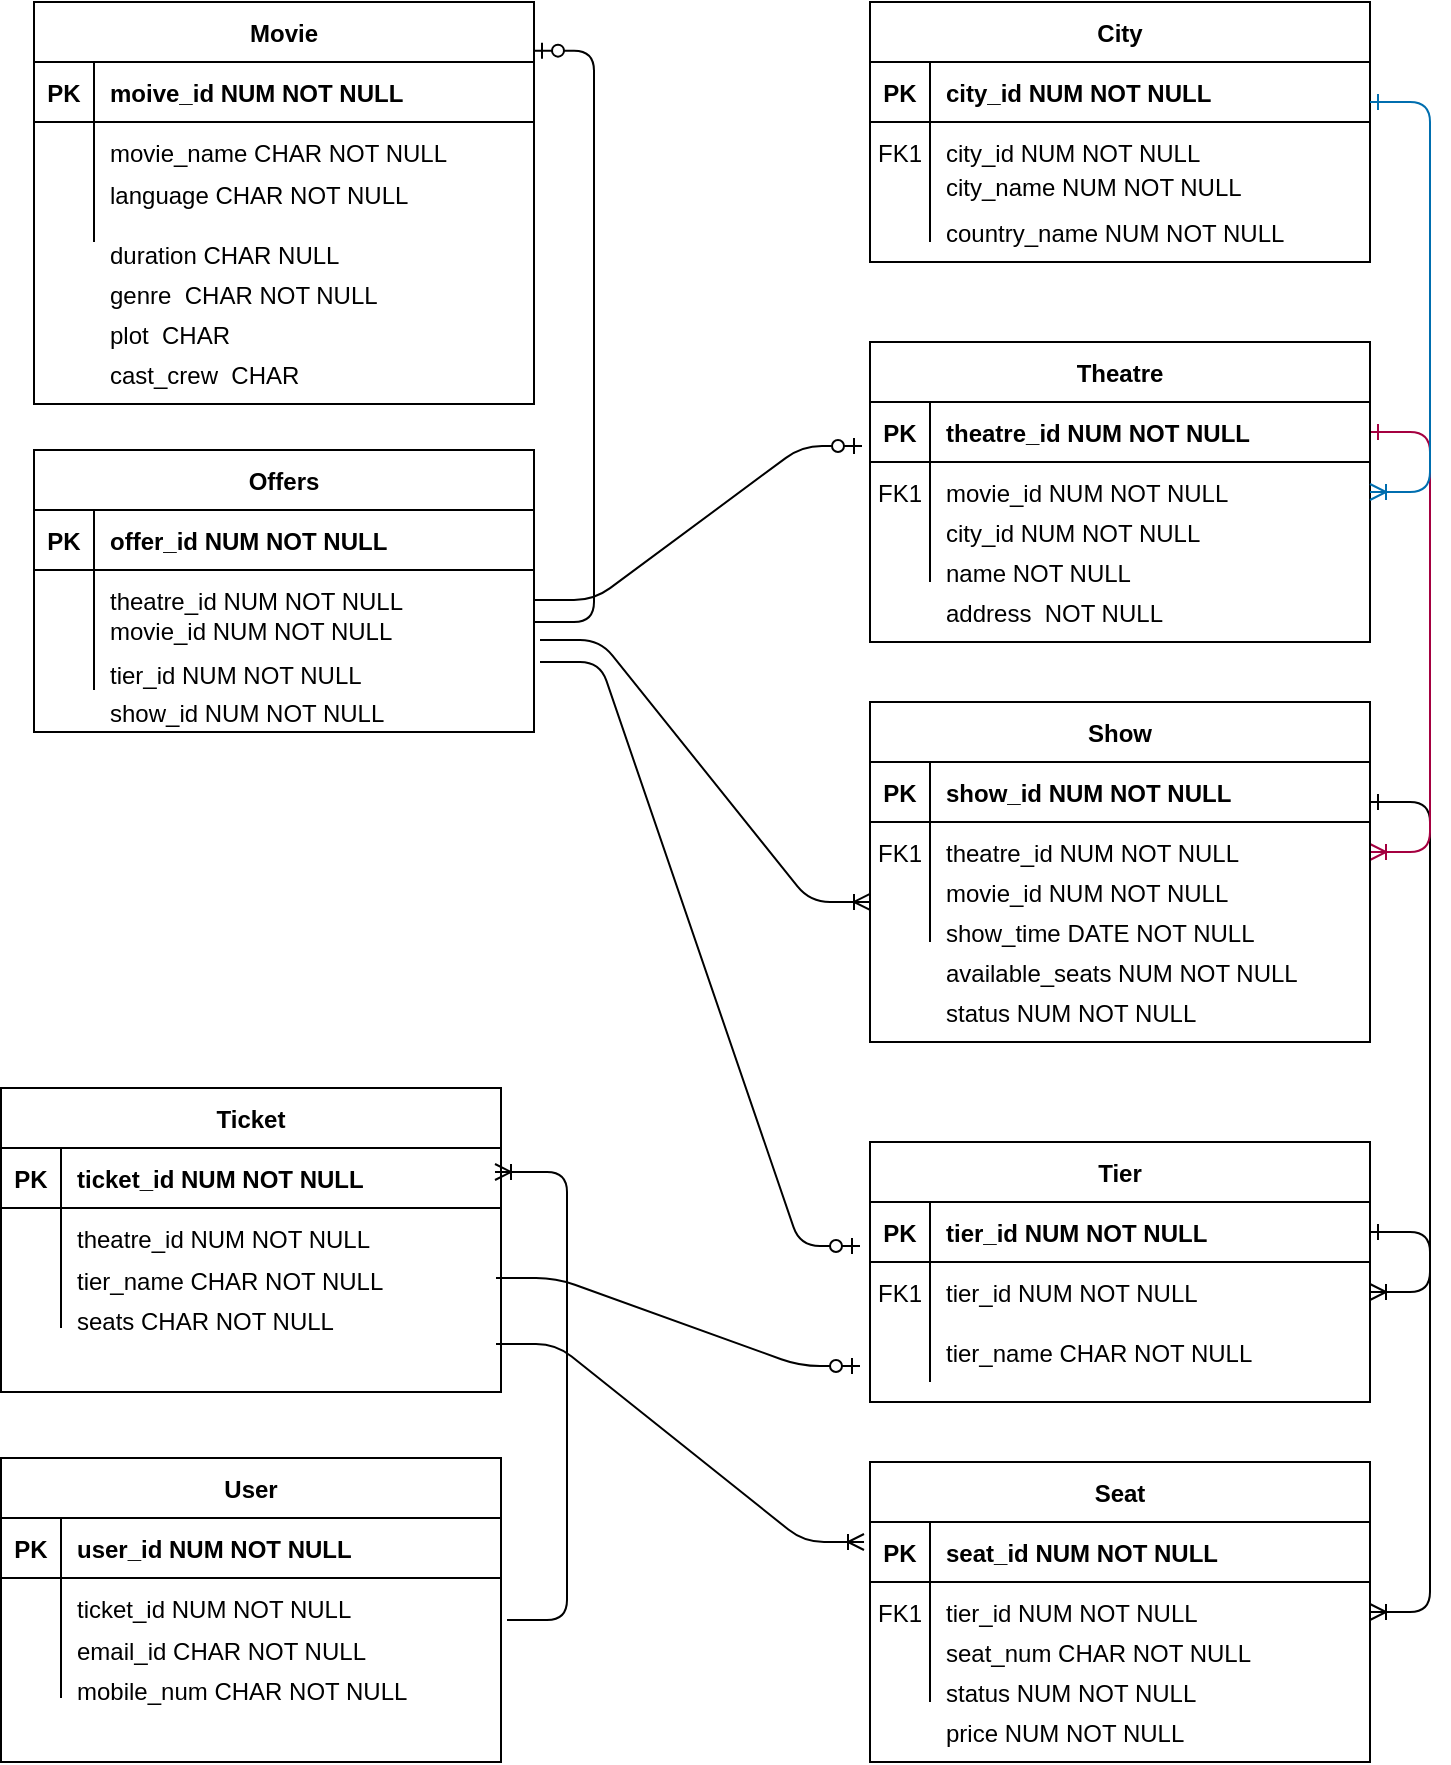 <mxfile version="13.9.9" type="device"><diagram id="R2lEEEUBdFMjLlhIrx00" name="Page-1"><mxGraphModel dx="1217" dy="763" grid="1" gridSize="11" guides="1" tooltips="1" connect="1" arrows="1" fold="1" page="1" pageScale="1" pageWidth="850" pageHeight="1100" math="0" shadow="0" extFonts="Permanent Marker^https://fonts.googleapis.com/css?family=Permanent+Marker"><root><mxCell id="0"/><mxCell id="1" parent="0"/><mxCell id="TGPzyLLRlVWedNseFXV8-36" value="" style="edgeStyle=entityRelationEdgeStyle;fontSize=12;html=1;endArrow=ERoneToMany;startArrow=ERone;entryX=1;entryY=0.5;entryDx=0;entryDy=0;endFill=0;startFill=0;" parent="1" target="TGPzyLLRlVWedNseFXV8-24" edge="1"><mxGeometry width="100" height="100" relative="1" as="geometry"><mxPoint x="701" y="466" as="sourcePoint"/><mxPoint x="451" y="636" as="targetPoint"/></mxGeometry></mxCell><mxCell id="C-vyLk0tnHw3VtMMgP7b-12" value="" style="edgeStyle=entityRelationEdgeStyle;endArrow=ERoneToMany;startArrow=ERone;endFill=0;startFill=0;fillColor=#d80073;strokeColor=#A50040;" parent="1" source="C-vyLk0tnHw3VtMMgP7b-3" target="C-vyLk0tnHw3VtMMgP7b-17" edge="1"><mxGeometry width="100" height="100" relative="1" as="geometry"><mxPoint x="401" y="316" as="sourcePoint"/><mxPoint x="461" y="341" as="targetPoint"/></mxGeometry></mxCell><mxCell id="C-vyLk0tnHw3VtMMgP7b-2" value="Theatre" style="shape=table;startSize=30;container=1;collapsible=1;childLayout=tableLayout;fixedRows=1;rowLines=0;fontStyle=1;align=center;resizeLast=1;" parent="1" vertex="1"><mxGeometry x="451" y="236" width="250" height="150" as="geometry"/></mxCell><mxCell id="C-vyLk0tnHw3VtMMgP7b-3" value="" style="shape=partialRectangle;collapsible=0;dropTarget=0;pointerEvents=0;fillColor=none;points=[[0,0.5],[1,0.5]];portConstraint=eastwest;top=0;left=0;right=0;bottom=1;" parent="C-vyLk0tnHw3VtMMgP7b-2" vertex="1"><mxGeometry y="30" width="250" height="30" as="geometry"/></mxCell><mxCell id="C-vyLk0tnHw3VtMMgP7b-4" value="PK" style="shape=partialRectangle;overflow=hidden;connectable=0;fillColor=none;top=0;left=0;bottom=0;right=0;fontStyle=1;" parent="C-vyLk0tnHw3VtMMgP7b-3" vertex="1"><mxGeometry width="30" height="30" as="geometry"/></mxCell><mxCell id="C-vyLk0tnHw3VtMMgP7b-5" value="theatre_id NUM NOT NULL " style="shape=partialRectangle;overflow=hidden;connectable=0;fillColor=none;top=0;left=0;bottom=0;right=0;align=left;spacingLeft=6;fontStyle=1;" parent="C-vyLk0tnHw3VtMMgP7b-3" vertex="1"><mxGeometry x="30" width="220" height="30" as="geometry"/></mxCell><mxCell id="C-vyLk0tnHw3VtMMgP7b-6" value="" style="shape=partialRectangle;collapsible=0;dropTarget=0;pointerEvents=0;fillColor=none;points=[[0,0.5],[1,0.5]];portConstraint=eastwest;top=0;left=0;right=0;bottom=0;" parent="C-vyLk0tnHw3VtMMgP7b-2" vertex="1"><mxGeometry y="60" width="250" height="30" as="geometry"/></mxCell><mxCell id="C-vyLk0tnHw3VtMMgP7b-7" value="FK1" style="shape=partialRectangle;overflow=hidden;connectable=0;fillColor=none;top=0;left=0;bottom=0;right=0;" parent="C-vyLk0tnHw3VtMMgP7b-6" vertex="1"><mxGeometry width="30" height="30" as="geometry"/></mxCell><mxCell id="C-vyLk0tnHw3VtMMgP7b-8" value="movie_id NUM NOT NULL" style="shape=partialRectangle;overflow=hidden;connectable=0;fillColor=none;top=0;left=0;bottom=0;right=0;align=left;spacingLeft=6;" parent="C-vyLk0tnHw3VtMMgP7b-6" vertex="1"><mxGeometry x="30" width="220" height="30" as="geometry"/></mxCell><mxCell id="C-vyLk0tnHw3VtMMgP7b-9" value="" style="shape=partialRectangle;collapsible=0;dropTarget=0;pointerEvents=0;fillColor=none;points=[[0,0.5],[1,0.5]];portConstraint=eastwest;top=0;left=0;right=0;bottom=0;" parent="C-vyLk0tnHw3VtMMgP7b-2" vertex="1"><mxGeometry y="90" width="250" height="30" as="geometry"/></mxCell><mxCell id="C-vyLk0tnHw3VtMMgP7b-10" value="" style="shape=partialRectangle;overflow=hidden;connectable=0;fillColor=none;top=0;left=0;bottom=0;right=0;" parent="C-vyLk0tnHw3VtMMgP7b-9" vertex="1"><mxGeometry width="30" height="30" as="geometry"/></mxCell><mxCell id="C-vyLk0tnHw3VtMMgP7b-11" value="" style="shape=partialRectangle;overflow=hidden;connectable=0;fillColor=none;top=0;left=0;bottom=0;right=0;align=left;spacingLeft=6;" parent="C-vyLk0tnHw3VtMMgP7b-9" vertex="1"><mxGeometry x="30" width="220" height="30" as="geometry"/></mxCell><mxCell id="C-vyLk0tnHw3VtMMgP7b-13" value="Show" style="shape=table;startSize=30;container=1;collapsible=1;childLayout=tableLayout;fixedRows=1;rowLines=0;fontStyle=1;align=center;resizeLast=1;" parent="1" vertex="1"><mxGeometry x="451" y="416" width="250" height="170" as="geometry"/></mxCell><mxCell id="C-vyLk0tnHw3VtMMgP7b-14" value="" style="shape=partialRectangle;collapsible=0;dropTarget=0;pointerEvents=0;fillColor=none;points=[[0,0.5],[1,0.5]];portConstraint=eastwest;top=0;left=0;right=0;bottom=1;" parent="C-vyLk0tnHw3VtMMgP7b-13" vertex="1"><mxGeometry y="30" width="250" height="30" as="geometry"/></mxCell><mxCell id="C-vyLk0tnHw3VtMMgP7b-15" value="PK" style="shape=partialRectangle;overflow=hidden;connectable=0;fillColor=none;top=0;left=0;bottom=0;right=0;fontStyle=1;" parent="C-vyLk0tnHw3VtMMgP7b-14" vertex="1"><mxGeometry width="30" height="30" as="geometry"/></mxCell><mxCell id="C-vyLk0tnHw3VtMMgP7b-16" value="show_id NUM NOT NULL " style="shape=partialRectangle;overflow=hidden;connectable=0;fillColor=none;top=0;left=0;bottom=0;right=0;align=left;spacingLeft=6;fontStyle=1;" parent="C-vyLk0tnHw3VtMMgP7b-14" vertex="1"><mxGeometry x="30" width="220" height="30" as="geometry"/></mxCell><mxCell id="C-vyLk0tnHw3VtMMgP7b-17" value="" style="shape=partialRectangle;collapsible=0;dropTarget=0;pointerEvents=0;fillColor=none;points=[[0,0.5],[1,0.5]];portConstraint=eastwest;top=0;left=0;right=0;bottom=0;" parent="C-vyLk0tnHw3VtMMgP7b-13" vertex="1"><mxGeometry y="60" width="250" height="30" as="geometry"/></mxCell><mxCell id="C-vyLk0tnHw3VtMMgP7b-18" value="FK1" style="shape=partialRectangle;overflow=hidden;connectable=0;fillColor=none;top=0;left=0;bottom=0;right=0;" parent="C-vyLk0tnHw3VtMMgP7b-17" vertex="1"><mxGeometry width="30" height="30" as="geometry"/></mxCell><mxCell id="C-vyLk0tnHw3VtMMgP7b-19" value="theatre_id NUM NOT NULL" style="shape=partialRectangle;overflow=hidden;connectable=0;fillColor=none;top=0;left=0;bottom=0;right=0;align=left;spacingLeft=6;" parent="C-vyLk0tnHw3VtMMgP7b-17" vertex="1"><mxGeometry x="30" width="220" height="30" as="geometry"/></mxCell><mxCell id="C-vyLk0tnHw3VtMMgP7b-20" value="" style="shape=partialRectangle;collapsible=0;dropTarget=0;pointerEvents=0;fillColor=none;points=[[0,0.5],[1,0.5]];portConstraint=eastwest;top=0;left=0;right=0;bottom=0;" parent="C-vyLk0tnHw3VtMMgP7b-13" vertex="1"><mxGeometry y="90" width="250" height="30" as="geometry"/></mxCell><mxCell id="C-vyLk0tnHw3VtMMgP7b-21" value="" style="shape=partialRectangle;overflow=hidden;connectable=0;fillColor=none;top=0;left=0;bottom=0;right=0;" parent="C-vyLk0tnHw3VtMMgP7b-20" vertex="1"><mxGeometry width="30" height="30" as="geometry"/></mxCell><mxCell id="C-vyLk0tnHw3VtMMgP7b-22" value="" style="shape=partialRectangle;overflow=hidden;connectable=0;fillColor=none;top=0;left=0;bottom=0;right=0;align=left;spacingLeft=6;" parent="C-vyLk0tnHw3VtMMgP7b-20" vertex="1"><mxGeometry x="30" width="220" height="30" as="geometry"/></mxCell><mxCell id="TGPzyLLRlVWedNseFXV8-20" value="Tier" style="shape=table;startSize=30;container=1;collapsible=1;childLayout=tableLayout;fixedRows=1;rowLines=0;fontStyle=1;align=center;resizeLast=1;" parent="1" vertex="1"><mxGeometry x="451" y="636" width="250" height="130" as="geometry"/></mxCell><mxCell id="TGPzyLLRlVWedNseFXV8-21" value="" style="shape=partialRectangle;collapsible=0;dropTarget=0;pointerEvents=0;fillColor=none;points=[[0,0.5],[1,0.5]];portConstraint=eastwest;top=0;left=0;right=0;bottom=1;" parent="TGPzyLLRlVWedNseFXV8-20" vertex="1"><mxGeometry y="30" width="250" height="30" as="geometry"/></mxCell><mxCell id="TGPzyLLRlVWedNseFXV8-22" value="PK" style="shape=partialRectangle;overflow=hidden;connectable=0;fillColor=none;top=0;left=0;bottom=0;right=0;fontStyle=1;" parent="TGPzyLLRlVWedNseFXV8-21" vertex="1"><mxGeometry width="30" height="30" as="geometry"/></mxCell><mxCell id="TGPzyLLRlVWedNseFXV8-23" value="tier_id NUM NOT NULL " style="shape=partialRectangle;overflow=hidden;connectable=0;fillColor=none;top=0;left=0;bottom=0;right=0;align=left;spacingLeft=6;fontStyle=1;" parent="TGPzyLLRlVWedNseFXV8-21" vertex="1"><mxGeometry x="30" width="220" height="30" as="geometry"/></mxCell><mxCell id="TGPzyLLRlVWedNseFXV8-24" value="" style="shape=partialRectangle;collapsible=0;dropTarget=0;pointerEvents=0;fillColor=none;points=[[0,0.5],[1,0.5]];portConstraint=eastwest;top=0;left=0;right=0;bottom=0;" parent="TGPzyLLRlVWedNseFXV8-20" vertex="1"><mxGeometry y="60" width="250" height="30" as="geometry"/></mxCell><mxCell id="TGPzyLLRlVWedNseFXV8-25" value="FK1" style="shape=partialRectangle;overflow=hidden;connectable=0;fillColor=none;top=0;left=0;bottom=0;right=0;" parent="TGPzyLLRlVWedNseFXV8-24" vertex="1"><mxGeometry width="30" height="30" as="geometry"/></mxCell><mxCell id="TGPzyLLRlVWedNseFXV8-26" value="tier_id NUM NOT NULL" style="shape=partialRectangle;overflow=hidden;connectable=0;fillColor=none;top=0;left=0;bottom=0;right=0;align=left;spacingLeft=6;" parent="TGPzyLLRlVWedNseFXV8-24" vertex="1"><mxGeometry x="30" width="220" height="30" as="geometry"/></mxCell><mxCell id="TGPzyLLRlVWedNseFXV8-27" value="" style="shape=partialRectangle;collapsible=0;dropTarget=0;pointerEvents=0;fillColor=none;points=[[0,0.5],[1,0.5]];portConstraint=eastwest;top=0;left=0;right=0;bottom=0;" parent="TGPzyLLRlVWedNseFXV8-20" vertex="1"><mxGeometry y="90" width="250" height="30" as="geometry"/></mxCell><mxCell id="TGPzyLLRlVWedNseFXV8-28" value="" style="shape=partialRectangle;overflow=hidden;connectable=0;fillColor=none;top=0;left=0;bottom=0;right=0;" parent="TGPzyLLRlVWedNseFXV8-27" vertex="1"><mxGeometry width="30" height="30" as="geometry"/></mxCell><mxCell id="TGPzyLLRlVWedNseFXV8-29" value="tier_name CHAR NOT NULL" style="shape=partialRectangle;overflow=hidden;connectable=0;fillColor=none;top=0;left=0;bottom=0;right=0;align=left;spacingLeft=6;" parent="TGPzyLLRlVWedNseFXV8-27" vertex="1"><mxGeometry x="30" width="220" height="30" as="geometry"/></mxCell><mxCell id="TGPzyLLRlVWedNseFXV8-41" value="Seat" style="shape=table;startSize=30;container=1;collapsible=1;childLayout=tableLayout;fixedRows=1;rowLines=0;fontStyle=1;align=center;resizeLast=1;" parent="1" vertex="1"><mxGeometry x="451" y="796" width="250" height="150" as="geometry"/></mxCell><mxCell id="TGPzyLLRlVWedNseFXV8-42" value="" style="shape=partialRectangle;collapsible=0;dropTarget=0;pointerEvents=0;fillColor=none;points=[[0,0.5],[1,0.5]];portConstraint=eastwest;top=0;left=0;right=0;bottom=1;" parent="TGPzyLLRlVWedNseFXV8-41" vertex="1"><mxGeometry y="30" width="250" height="30" as="geometry"/></mxCell><mxCell id="TGPzyLLRlVWedNseFXV8-43" value="PK" style="shape=partialRectangle;overflow=hidden;connectable=0;fillColor=none;top=0;left=0;bottom=0;right=0;fontStyle=1;" parent="TGPzyLLRlVWedNseFXV8-42" vertex="1"><mxGeometry width="30" height="30" as="geometry"/></mxCell><mxCell id="TGPzyLLRlVWedNseFXV8-44" value="seat_id NUM NOT NULL " style="shape=partialRectangle;overflow=hidden;connectable=0;fillColor=none;top=0;left=0;bottom=0;right=0;align=left;spacingLeft=6;fontStyle=1;" parent="TGPzyLLRlVWedNseFXV8-42" vertex="1"><mxGeometry x="30" width="220" height="30" as="geometry"/></mxCell><mxCell id="TGPzyLLRlVWedNseFXV8-45" value="" style="shape=partialRectangle;collapsible=0;dropTarget=0;pointerEvents=0;fillColor=none;points=[[0,0.5],[1,0.5]];portConstraint=eastwest;top=0;left=0;right=0;bottom=0;" parent="TGPzyLLRlVWedNseFXV8-41" vertex="1"><mxGeometry y="60" width="250" height="30" as="geometry"/></mxCell><mxCell id="TGPzyLLRlVWedNseFXV8-46" value="FK1" style="shape=partialRectangle;overflow=hidden;connectable=0;fillColor=none;top=0;left=0;bottom=0;right=0;" parent="TGPzyLLRlVWedNseFXV8-45" vertex="1"><mxGeometry width="30" height="30" as="geometry"/></mxCell><mxCell id="TGPzyLLRlVWedNseFXV8-47" value="tier_id NUM NOT NULL" style="shape=partialRectangle;overflow=hidden;connectable=0;fillColor=none;top=0;left=0;bottom=0;right=0;align=left;spacingLeft=6;" parent="TGPzyLLRlVWedNseFXV8-45" vertex="1"><mxGeometry x="30" width="220" height="30" as="geometry"/></mxCell><mxCell id="TGPzyLLRlVWedNseFXV8-48" value="" style="shape=partialRectangle;collapsible=0;dropTarget=0;pointerEvents=0;fillColor=none;points=[[0,0.5],[1,0.5]];portConstraint=eastwest;top=0;left=0;right=0;bottom=0;" parent="TGPzyLLRlVWedNseFXV8-41" vertex="1"><mxGeometry y="90" width="250" height="30" as="geometry"/></mxCell><mxCell id="TGPzyLLRlVWedNseFXV8-49" value="" style="shape=partialRectangle;overflow=hidden;connectable=0;fillColor=none;top=0;left=0;bottom=0;right=0;" parent="TGPzyLLRlVWedNseFXV8-48" vertex="1"><mxGeometry width="30" height="30" as="geometry"/></mxCell><mxCell id="TGPzyLLRlVWedNseFXV8-50" value="" style="shape=partialRectangle;overflow=hidden;connectable=0;fillColor=none;top=0;left=0;bottom=0;right=0;align=left;spacingLeft=6;" parent="TGPzyLLRlVWedNseFXV8-48" vertex="1"><mxGeometry x="30" width="220" height="30" as="geometry"/></mxCell><mxCell id="TGPzyLLRlVWedNseFXV8-51" value="price NUM NOT NULL" style="shape=partialRectangle;overflow=hidden;connectable=0;fillColor=none;top=0;left=0;bottom=0;right=0;align=left;spacingLeft=6;" parent="1" vertex="1"><mxGeometry x="481" y="916" width="220" height="30" as="geometry"/></mxCell><mxCell id="TGPzyLLRlVWedNseFXV8-54" value="" style="edgeStyle=entityRelationEdgeStyle;fontSize=12;html=1;endArrow=ERoneToMany;startArrow=ERone;entryX=1;entryY=0.5;entryDx=0;entryDy=0;exitX=1;exitY=0.5;exitDx=0;exitDy=0;startFill=0;endFill=0;" parent="1" source="TGPzyLLRlVWedNseFXV8-21" target="TGPzyLLRlVWedNseFXV8-45" edge="1"><mxGeometry width="100" height="100" relative="1" as="geometry"><mxPoint x="711" y="656" as="sourcePoint"/><mxPoint x="561" y="806" as="targetPoint"/></mxGeometry></mxCell><mxCell id="TGPzyLLRlVWedNseFXV8-55" value="seat_num CHAR NOT NULL" style="shape=partialRectangle;overflow=hidden;connectable=0;fillColor=none;top=0;left=0;bottom=0;right=0;align=left;spacingLeft=6;" parent="1" vertex="1"><mxGeometry x="481" y="876" width="220" height="30" as="geometry"/></mxCell><mxCell id="TGPzyLLRlVWedNseFXV8-56" value="status NUM NOT NULL" style="shape=partialRectangle;overflow=hidden;connectable=0;fillColor=none;top=0;left=0;bottom=0;right=0;align=left;spacingLeft=6;" parent="1" vertex="1"><mxGeometry x="481" y="896" width="220" height="30" as="geometry"/></mxCell><mxCell id="TGPzyLLRlVWedNseFXV8-58" value="show_time DATE NOT NULL" style="shape=partialRectangle;overflow=hidden;connectable=0;fillColor=none;top=0;left=0;bottom=0;right=0;align=left;spacingLeft=6;" parent="1" vertex="1"><mxGeometry x="481" y="516" width="220" height="30" as="geometry"/></mxCell><mxCell id="TGPzyLLRlVWedNseFXV8-59" value="available_seats NUM NOT NULL" style="shape=partialRectangle;overflow=hidden;connectable=0;fillColor=none;top=0;left=0;bottom=0;right=0;align=left;spacingLeft=6;" parent="1" vertex="1"><mxGeometry x="481" y="536" width="220" height="30" as="geometry"/></mxCell><mxCell id="TGPzyLLRlVWedNseFXV8-60" value="status NUM NOT NULL" style="shape=partialRectangle;overflow=hidden;connectable=0;fillColor=none;top=0;left=0;bottom=0;right=0;align=left;spacingLeft=6;" parent="1" vertex="1"><mxGeometry x="481" y="556" width="220" height="30" as="geometry"/></mxCell><mxCell id="TGPzyLLRlVWedNseFXV8-61" value="City" style="shape=table;startSize=30;container=1;collapsible=1;childLayout=tableLayout;fixedRows=1;rowLines=0;fontStyle=1;align=center;resizeLast=1;" parent="1" vertex="1"><mxGeometry x="451" y="66" width="250" height="130" as="geometry"/></mxCell><mxCell id="TGPzyLLRlVWedNseFXV8-62" value="" style="shape=partialRectangle;collapsible=0;dropTarget=0;pointerEvents=0;fillColor=none;points=[[0,0.5],[1,0.5]];portConstraint=eastwest;top=0;left=0;right=0;bottom=1;" parent="TGPzyLLRlVWedNseFXV8-61" vertex="1"><mxGeometry y="30" width="250" height="30" as="geometry"/></mxCell><mxCell id="TGPzyLLRlVWedNseFXV8-63" value="PK" style="shape=partialRectangle;overflow=hidden;connectable=0;fillColor=none;top=0;left=0;bottom=0;right=0;fontStyle=1;" parent="TGPzyLLRlVWedNseFXV8-62" vertex="1"><mxGeometry width="30" height="30" as="geometry"/></mxCell><mxCell id="TGPzyLLRlVWedNseFXV8-64" value="city_id NUM NOT NULL " style="shape=partialRectangle;overflow=hidden;connectable=0;fillColor=none;top=0;left=0;bottom=0;right=0;align=left;spacingLeft=6;fontStyle=1;" parent="TGPzyLLRlVWedNseFXV8-62" vertex="1"><mxGeometry x="30" width="220" height="30" as="geometry"/></mxCell><mxCell id="TGPzyLLRlVWedNseFXV8-65" value="" style="shape=partialRectangle;collapsible=0;dropTarget=0;pointerEvents=0;fillColor=none;points=[[0,0.5],[1,0.5]];portConstraint=eastwest;top=0;left=0;right=0;bottom=0;" parent="TGPzyLLRlVWedNseFXV8-61" vertex="1"><mxGeometry y="60" width="250" height="30" as="geometry"/></mxCell><mxCell id="TGPzyLLRlVWedNseFXV8-66" value="FK1" style="shape=partialRectangle;overflow=hidden;connectable=0;fillColor=none;top=0;left=0;bottom=0;right=0;" parent="TGPzyLLRlVWedNseFXV8-65" vertex="1"><mxGeometry width="30" height="30" as="geometry"/></mxCell><mxCell id="TGPzyLLRlVWedNseFXV8-67" value="city_id NUM NOT NULL" style="shape=partialRectangle;overflow=hidden;connectable=0;fillColor=none;top=0;left=0;bottom=0;right=0;align=left;spacingLeft=6;" parent="TGPzyLLRlVWedNseFXV8-65" vertex="1"><mxGeometry x="30" width="220" height="30" as="geometry"/></mxCell><mxCell id="TGPzyLLRlVWedNseFXV8-68" value="" style="shape=partialRectangle;collapsible=0;dropTarget=0;pointerEvents=0;fillColor=none;points=[[0,0.5],[1,0.5]];portConstraint=eastwest;top=0;left=0;right=0;bottom=0;" parent="TGPzyLLRlVWedNseFXV8-61" vertex="1"><mxGeometry y="90" width="250" height="30" as="geometry"/></mxCell><mxCell id="TGPzyLLRlVWedNseFXV8-69" value="" style="shape=partialRectangle;overflow=hidden;connectable=0;fillColor=none;top=0;left=0;bottom=0;right=0;" parent="TGPzyLLRlVWedNseFXV8-68" vertex="1"><mxGeometry width="30" height="30" as="geometry"/></mxCell><mxCell id="TGPzyLLRlVWedNseFXV8-70" value="" style="shape=partialRectangle;overflow=hidden;connectable=0;fillColor=none;top=0;left=0;bottom=0;right=0;align=left;spacingLeft=6;" parent="TGPzyLLRlVWedNseFXV8-68" vertex="1"><mxGeometry x="30" width="220" height="30" as="geometry"/></mxCell><mxCell id="TGPzyLLRlVWedNseFXV8-71" value="address  NOT NULL" style="shape=partialRectangle;overflow=hidden;connectable=0;fillColor=none;top=0;left=0;bottom=0;right=0;align=left;spacingLeft=6;" parent="1" vertex="1"><mxGeometry x="481" y="356" width="220" height="30" as="geometry"/></mxCell><mxCell id="TGPzyLLRlVWedNseFXV8-72" value="city_id NUM NOT NULL" style="shape=partialRectangle;overflow=hidden;connectable=0;fillColor=none;top=0;left=0;bottom=0;right=0;align=left;spacingLeft=6;" parent="1" vertex="1"><mxGeometry x="481" y="316" width="220" height="30" as="geometry"/></mxCell><mxCell id="TGPzyLLRlVWedNseFXV8-85" value="name NOT NULL" style="shape=partialRectangle;overflow=hidden;connectable=0;fillColor=none;top=0;left=0;bottom=0;right=0;align=left;spacingLeft=6;" parent="1" vertex="1"><mxGeometry x="481" y="336" width="210" height="30" as="geometry"/></mxCell><mxCell id="TGPzyLLRlVWedNseFXV8-89" value="movie_id NUM NOT NULL" style="shape=partialRectangle;overflow=hidden;connectable=0;fillColor=none;top=0;left=0;bottom=0;right=0;align=left;spacingLeft=6;" parent="1" vertex="1"><mxGeometry x="481" y="496" width="220" height="30" as="geometry"/></mxCell><mxCell id="TGPzyLLRlVWedNseFXV8-98" value="" style="edgeStyle=entityRelationEdgeStyle;endArrow=ERoneToMany;startArrow=ERone;endFill=0;startFill=0;fillColor=#1ba1e2;strokeColor=#006EAF;" parent="1" target="C-vyLk0tnHw3VtMMgP7b-6" edge="1"><mxGeometry width="100" height="100" relative="1" as="geometry"><mxPoint x="701" y="116" as="sourcePoint"/><mxPoint x="881" y="306" as="targetPoint"/></mxGeometry></mxCell><mxCell id="TGPzyLLRlVWedNseFXV8-100" value="Movie" style="shape=table;startSize=30;container=1;collapsible=1;childLayout=tableLayout;fixedRows=1;rowLines=0;fontStyle=1;align=center;resizeLast=1;" parent="1" vertex="1"><mxGeometry x="33" y="66" width="250" height="201" as="geometry"/></mxCell><mxCell id="TGPzyLLRlVWedNseFXV8-101" value="" style="shape=partialRectangle;collapsible=0;dropTarget=0;pointerEvents=0;fillColor=none;points=[[0,0.5],[1,0.5]];portConstraint=eastwest;top=0;left=0;right=0;bottom=1;" parent="TGPzyLLRlVWedNseFXV8-100" vertex="1"><mxGeometry y="30" width="250" height="30" as="geometry"/></mxCell><mxCell id="TGPzyLLRlVWedNseFXV8-102" value="PK" style="shape=partialRectangle;overflow=hidden;connectable=0;fillColor=none;top=0;left=0;bottom=0;right=0;fontStyle=1;" parent="TGPzyLLRlVWedNseFXV8-101" vertex="1"><mxGeometry width="30" height="30" as="geometry"/></mxCell><mxCell id="TGPzyLLRlVWedNseFXV8-103" value="moive_id NUM NOT NULL " style="shape=partialRectangle;overflow=hidden;connectable=0;fillColor=none;top=0;left=0;bottom=0;right=0;align=left;spacingLeft=6;fontStyle=1;" parent="TGPzyLLRlVWedNseFXV8-101" vertex="1"><mxGeometry x="30" width="220" height="30" as="geometry"/></mxCell><mxCell id="TGPzyLLRlVWedNseFXV8-104" value="" style="shape=partialRectangle;collapsible=0;dropTarget=0;pointerEvents=0;fillColor=none;points=[[0,0.5],[1,0.5]];portConstraint=eastwest;top=0;left=0;right=0;bottom=0;" parent="TGPzyLLRlVWedNseFXV8-100" vertex="1"><mxGeometry y="60" width="250" height="30" as="geometry"/></mxCell><mxCell id="TGPzyLLRlVWedNseFXV8-105" value="" style="shape=partialRectangle;overflow=hidden;connectable=0;fillColor=none;top=0;left=0;bottom=0;right=0;" parent="TGPzyLLRlVWedNseFXV8-104" vertex="1"><mxGeometry width="30" height="30" as="geometry"/></mxCell><mxCell id="TGPzyLLRlVWedNseFXV8-106" value="movie_name CHAR NOT NULL" style="shape=partialRectangle;overflow=hidden;connectable=0;fillColor=none;top=0;left=0;bottom=0;right=0;align=left;spacingLeft=6;" parent="TGPzyLLRlVWedNseFXV8-104" vertex="1"><mxGeometry x="30" width="220" height="30" as="geometry"/></mxCell><mxCell id="TGPzyLLRlVWedNseFXV8-107" value="" style="shape=partialRectangle;collapsible=0;dropTarget=0;pointerEvents=0;fillColor=none;points=[[0,0.5],[1,0.5]];portConstraint=eastwest;top=0;left=0;right=0;bottom=0;" parent="TGPzyLLRlVWedNseFXV8-100" vertex="1"><mxGeometry y="90" width="250" height="30" as="geometry"/></mxCell><mxCell id="TGPzyLLRlVWedNseFXV8-108" value="" style="shape=partialRectangle;overflow=hidden;connectable=0;fillColor=none;top=0;left=0;bottom=0;right=0;" parent="TGPzyLLRlVWedNseFXV8-107" vertex="1"><mxGeometry width="30" height="30" as="geometry"/></mxCell><mxCell id="TGPzyLLRlVWedNseFXV8-109" value="" style="shape=partialRectangle;overflow=hidden;connectable=0;fillColor=none;top=0;left=0;bottom=0;right=0;align=left;spacingLeft=6;" parent="TGPzyLLRlVWedNseFXV8-107" vertex="1"><mxGeometry x="30" width="220" height="30" as="geometry"/></mxCell><mxCell id="TGPzyLLRlVWedNseFXV8-110" value="duration CHAR NULL" style="shape=partialRectangle;overflow=hidden;connectable=0;fillColor=none;top=0;left=0;bottom=0;right=0;align=left;spacingLeft=6;" parent="1" vertex="1"><mxGeometry x="63" y="177" width="220" height="30" as="geometry"/></mxCell><mxCell id="TGPzyLLRlVWedNseFXV8-111" value="language CHAR NOT NULL" style="shape=partialRectangle;overflow=hidden;connectable=0;fillColor=none;top=0;left=0;bottom=0;right=0;align=left;spacingLeft=6;" parent="1" vertex="1"><mxGeometry x="63" y="147" width="220" height="30" as="geometry"/></mxCell><mxCell id="TGPzyLLRlVWedNseFXV8-112" value="genre  CHAR NOT NULL" style="shape=partialRectangle;overflow=hidden;connectable=0;fillColor=none;top=0;left=0;bottom=0;right=0;align=left;spacingLeft=6;" parent="1" vertex="1"><mxGeometry x="63" y="197" width="220" height="30" as="geometry"/></mxCell><mxCell id="TGPzyLLRlVWedNseFXV8-113" value="plot  CHAR" style="shape=partialRectangle;overflow=hidden;connectable=0;fillColor=none;top=0;left=0;bottom=0;right=0;align=left;spacingLeft=6;" parent="1" vertex="1"><mxGeometry x="63" y="217" width="220" height="30" as="geometry"/></mxCell><mxCell id="TGPzyLLRlVWedNseFXV8-114" value="cast_crew  CHAR" style="shape=partialRectangle;overflow=hidden;connectable=0;fillColor=none;top=0;left=0;bottom=0;right=0;align=left;spacingLeft=6;" parent="1" vertex="1"><mxGeometry x="63" y="237" width="220" height="30" as="geometry"/></mxCell><mxCell id="TGPzyLLRlVWedNseFXV8-115" value="" style="edgeStyle=entityRelationEdgeStyle;fontSize=12;html=1;endArrow=ERoneToMany;entryX=0;entryY=0.333;entryDx=0;entryDy=0;entryPerimeter=0;" parent="1" target="C-vyLk0tnHw3VtMMgP7b-20" edge="1"><mxGeometry width="100" height="100" relative="1" as="geometry"><mxPoint x="286" y="385" as="sourcePoint"/><mxPoint x="441" y="516" as="targetPoint"/></mxGeometry></mxCell><mxCell id="TGPzyLLRlVWedNseFXV8-116" value="Offers" style="shape=table;startSize=30;container=1;collapsible=1;childLayout=tableLayout;fixedRows=1;rowLines=0;fontStyle=1;align=center;resizeLast=1;" parent="1" vertex="1"><mxGeometry x="33" y="290" width="250" height="141" as="geometry"/></mxCell><mxCell id="TGPzyLLRlVWedNseFXV8-117" value="" style="shape=partialRectangle;collapsible=0;dropTarget=0;pointerEvents=0;fillColor=none;points=[[0,0.5],[1,0.5]];portConstraint=eastwest;top=0;left=0;right=0;bottom=1;" parent="TGPzyLLRlVWedNseFXV8-116" vertex="1"><mxGeometry y="30" width="250" height="30" as="geometry"/></mxCell><mxCell id="TGPzyLLRlVWedNseFXV8-118" value="PK" style="shape=partialRectangle;overflow=hidden;connectable=0;fillColor=none;top=0;left=0;bottom=0;right=0;fontStyle=1;" parent="TGPzyLLRlVWedNseFXV8-117" vertex="1"><mxGeometry width="30" height="30" as="geometry"/></mxCell><mxCell id="TGPzyLLRlVWedNseFXV8-119" value="offer_id NUM NOT NULL " style="shape=partialRectangle;overflow=hidden;connectable=0;fillColor=none;top=0;left=0;bottom=0;right=0;align=left;spacingLeft=6;fontStyle=1;" parent="TGPzyLLRlVWedNseFXV8-117" vertex="1"><mxGeometry x="30" width="220" height="30" as="geometry"/></mxCell><mxCell id="TGPzyLLRlVWedNseFXV8-120" value="" style="shape=partialRectangle;collapsible=0;dropTarget=0;pointerEvents=0;fillColor=none;points=[[0,0.5],[1,0.5]];portConstraint=eastwest;top=0;left=0;right=0;bottom=0;" parent="TGPzyLLRlVWedNseFXV8-116" vertex="1"><mxGeometry y="60" width="250" height="30" as="geometry"/></mxCell><mxCell id="TGPzyLLRlVWedNseFXV8-121" value="" style="shape=partialRectangle;overflow=hidden;connectable=0;fillColor=none;top=0;left=0;bottom=0;right=0;" parent="TGPzyLLRlVWedNseFXV8-120" vertex="1"><mxGeometry width="30" height="30" as="geometry"/></mxCell><mxCell id="TGPzyLLRlVWedNseFXV8-122" value="theatre_id NUM NOT NULL" style="shape=partialRectangle;overflow=hidden;connectable=0;fillColor=none;top=0;left=0;bottom=0;right=0;align=left;spacingLeft=6;" parent="TGPzyLLRlVWedNseFXV8-120" vertex="1"><mxGeometry x="30" width="220" height="30" as="geometry"/></mxCell><mxCell id="TGPzyLLRlVWedNseFXV8-123" value="" style="shape=partialRectangle;collapsible=0;dropTarget=0;pointerEvents=0;fillColor=none;points=[[0,0.5],[1,0.5]];portConstraint=eastwest;top=0;left=0;right=0;bottom=0;" parent="TGPzyLLRlVWedNseFXV8-116" vertex="1"><mxGeometry y="90" width="250" height="30" as="geometry"/></mxCell><mxCell id="TGPzyLLRlVWedNseFXV8-124" value="" style="shape=partialRectangle;overflow=hidden;connectable=0;fillColor=none;top=0;left=0;bottom=0;right=0;" parent="TGPzyLLRlVWedNseFXV8-123" vertex="1"><mxGeometry width="30" height="30" as="geometry"/></mxCell><mxCell id="TGPzyLLRlVWedNseFXV8-125" value="" style="shape=partialRectangle;overflow=hidden;connectable=0;fillColor=none;top=0;left=0;bottom=0;right=0;align=left;spacingLeft=6;" parent="TGPzyLLRlVWedNseFXV8-123" vertex="1"><mxGeometry x="30" width="220" height="30" as="geometry"/></mxCell><mxCell id="TGPzyLLRlVWedNseFXV8-131" value="movie_id NUM NOT NULL" style="shape=partialRectangle;overflow=hidden;connectable=0;fillColor=none;top=0;left=0;bottom=0;right=0;align=left;spacingLeft=6;" parent="1" vertex="1"><mxGeometry x="63" y="365" width="220" height="30" as="geometry"/></mxCell><mxCell id="TGPzyLLRlVWedNseFXV8-132" value="show_id NUM NOT NULL" style="shape=partialRectangle;overflow=hidden;connectable=0;fillColor=none;top=0;left=0;bottom=0;right=0;align=left;spacingLeft=6;" parent="1" vertex="1"><mxGeometry x="63" y="406" width="220" height="30" as="geometry"/></mxCell><mxCell id="TGPzyLLRlVWedNseFXV8-136" value="city_name NUM NOT NULL" style="shape=partialRectangle;overflow=hidden;connectable=0;fillColor=none;top=0;left=0;bottom=0;right=0;align=left;spacingLeft=6;" parent="1" vertex="1"><mxGeometry x="481" y="143" width="220" height="30" as="geometry"/></mxCell><mxCell id="TGPzyLLRlVWedNseFXV8-137" value="country_name NUM NOT NULL" style="shape=partialRectangle;overflow=hidden;connectable=0;fillColor=none;top=0;left=0;bottom=0;right=0;align=left;spacingLeft=6;" parent="1" vertex="1"><mxGeometry x="481" y="166" width="220" height="30" as="geometry"/></mxCell><mxCell id="TGPzyLLRlVWedNseFXV8-141" value="Ticket" style="shape=table;startSize=30;container=1;collapsible=1;childLayout=tableLayout;fixedRows=1;rowLines=0;fontStyle=1;align=center;resizeLast=1;" parent="1" vertex="1"><mxGeometry x="16.5" y="609" width="250" height="152" as="geometry"/></mxCell><mxCell id="TGPzyLLRlVWedNseFXV8-142" value="" style="shape=partialRectangle;collapsible=0;dropTarget=0;pointerEvents=0;fillColor=none;points=[[0,0.5],[1,0.5]];portConstraint=eastwest;top=0;left=0;right=0;bottom=1;" parent="TGPzyLLRlVWedNseFXV8-141" vertex="1"><mxGeometry y="30" width="250" height="30" as="geometry"/></mxCell><mxCell id="TGPzyLLRlVWedNseFXV8-143" value="PK" style="shape=partialRectangle;overflow=hidden;connectable=0;fillColor=none;top=0;left=0;bottom=0;right=0;fontStyle=1;" parent="TGPzyLLRlVWedNseFXV8-142" vertex="1"><mxGeometry width="30" height="30" as="geometry"/></mxCell><mxCell id="TGPzyLLRlVWedNseFXV8-144" value="ticket_id NUM NOT NULL " style="shape=partialRectangle;overflow=hidden;connectable=0;fillColor=none;top=0;left=0;bottom=0;right=0;align=left;spacingLeft=6;fontStyle=1;" parent="TGPzyLLRlVWedNseFXV8-142" vertex="1"><mxGeometry x="30" width="220" height="30" as="geometry"/></mxCell><mxCell id="TGPzyLLRlVWedNseFXV8-145" value="" style="shape=partialRectangle;collapsible=0;dropTarget=0;pointerEvents=0;fillColor=none;points=[[0,0.5],[1,0.5]];portConstraint=eastwest;top=0;left=0;right=0;bottom=0;" parent="TGPzyLLRlVWedNseFXV8-141" vertex="1"><mxGeometry y="60" width="250" height="30" as="geometry"/></mxCell><mxCell id="TGPzyLLRlVWedNseFXV8-146" value="" style="shape=partialRectangle;overflow=hidden;connectable=0;fillColor=none;top=0;left=0;bottom=0;right=0;" parent="TGPzyLLRlVWedNseFXV8-145" vertex="1"><mxGeometry width="30" height="30" as="geometry"/></mxCell><mxCell id="TGPzyLLRlVWedNseFXV8-147" value="theatre_id NUM NOT NULL" style="shape=partialRectangle;overflow=hidden;connectable=0;fillColor=none;top=0;left=0;bottom=0;right=0;align=left;spacingLeft=6;" parent="TGPzyLLRlVWedNseFXV8-145" vertex="1"><mxGeometry x="30" width="220" height="30" as="geometry"/></mxCell><mxCell id="TGPzyLLRlVWedNseFXV8-148" value="" style="shape=partialRectangle;collapsible=0;dropTarget=0;pointerEvents=0;fillColor=none;points=[[0,0.5],[1,0.5]];portConstraint=eastwest;top=0;left=0;right=0;bottom=0;" parent="TGPzyLLRlVWedNseFXV8-141" vertex="1"><mxGeometry y="90" width="250" height="30" as="geometry"/></mxCell><mxCell id="TGPzyLLRlVWedNseFXV8-149" value="" style="shape=partialRectangle;overflow=hidden;connectable=0;fillColor=none;top=0;left=0;bottom=0;right=0;" parent="TGPzyLLRlVWedNseFXV8-148" vertex="1"><mxGeometry width="30" height="30" as="geometry"/></mxCell><mxCell id="TGPzyLLRlVWedNseFXV8-150" value="" style="shape=partialRectangle;overflow=hidden;connectable=0;fillColor=none;top=0;left=0;bottom=0;right=0;align=left;spacingLeft=6;" parent="TGPzyLLRlVWedNseFXV8-148" vertex="1"><mxGeometry x="30" width="220" height="30" as="geometry"/></mxCell><mxCell id="TGPzyLLRlVWedNseFXV8-151" value="seats CHAR NOT NULL" style="shape=partialRectangle;overflow=hidden;connectable=0;fillColor=none;top=0;left=0;bottom=0;right=0;align=left;spacingLeft=6;" parent="1" vertex="1"><mxGeometry x="46.5" y="710" width="220" height="30" as="geometry"/></mxCell><mxCell id="TGPzyLLRlVWedNseFXV8-152" value="tier_name CHAR NOT NULL" style="shape=partialRectangle;overflow=hidden;connectable=0;fillColor=none;top=0;left=0;bottom=0;right=0;align=left;spacingLeft=6;" parent="1" vertex="1"><mxGeometry x="46.5" y="690" width="220" height="30" as="geometry"/></mxCell><mxCell id="TGPzyLLRlVWedNseFXV8-155" value="" style="edgeStyle=entityRelationEdgeStyle;fontSize=12;html=1;endArrow=ERoneToMany;" parent="1" edge="1"><mxGeometry width="100" height="100" relative="1" as="geometry"><mxPoint x="264" y="737" as="sourcePoint"/><mxPoint x="448" y="836" as="targetPoint"/></mxGeometry></mxCell><mxCell id="TGPzyLLRlVWedNseFXV8-156" value="" style="edgeStyle=entityRelationEdgeStyle;fontSize=12;html=1;endArrow=ERzeroToOne;entryX=-0.016;entryY=0.733;entryDx=0;entryDy=0;entryPerimeter=0;endFill=1;exitX=1;exitY=0.5;exitDx=0;exitDy=0;" parent="1" source="TGPzyLLRlVWedNseFXV8-120" target="C-vyLk0tnHw3VtMMgP7b-3" edge="1"><mxGeometry width="100" height="100" relative="1" as="geometry"><mxPoint x="283" y="676" as="sourcePoint"/><mxPoint x="383" y="576" as="targetPoint"/></mxGeometry></mxCell><mxCell id="TGPzyLLRlVWedNseFXV8-157" value="" style="edgeStyle=entityRelationEdgeStyle;fontSize=12;html=1;endArrow=ERzeroToOne;endFill=1;entryX=-0.02;entryY=0.733;entryDx=0;entryDy=0;entryPerimeter=0;" parent="1" target="TGPzyLLRlVWedNseFXV8-21" edge="1"><mxGeometry width="100" height="100" relative="1" as="geometry"><mxPoint x="286" y="396" as="sourcePoint"/><mxPoint x="440" y="440" as="targetPoint"/></mxGeometry></mxCell><mxCell id="TGPzyLLRlVWedNseFXV8-158" value="" style="edgeStyle=entityRelationEdgeStyle;fontSize=12;html=1;endArrow=ERzeroToOne;endFill=1;entryX=1;entryY=0.121;entryDx=0;entryDy=0;entryPerimeter=0;" parent="1" target="TGPzyLLRlVWedNseFXV8-100" edge="1"><mxGeometry width="100" height="100" relative="1" as="geometry"><mxPoint x="283" y="376" as="sourcePoint"/><mxPoint x="457" y="359.99" as="targetPoint"/></mxGeometry></mxCell><mxCell id="TGPzyLLRlVWedNseFXV8-159" value="" style="edgeStyle=entityRelationEdgeStyle;fontSize=12;html=1;endArrow=ERzeroToOne;endFill=1;" parent="1" edge="1"><mxGeometry width="100" height="100" relative="1" as="geometry"><mxPoint x="264" y="704" as="sourcePoint"/><mxPoint x="446" y="748" as="targetPoint"/></mxGeometry></mxCell><mxCell id="TGPzyLLRlVWedNseFXV8-160" value="tier_id NUM NOT NULL" style="shape=partialRectangle;overflow=hidden;connectable=0;fillColor=none;top=0;left=0;bottom=0;right=0;align=left;spacingLeft=6;" parent="1" vertex="1"><mxGeometry x="63" y="387" width="220" height="30" as="geometry"/></mxCell><mxCell id="TGPzyLLRlVWedNseFXV8-161" value="User" style="shape=table;startSize=30;container=1;collapsible=1;childLayout=tableLayout;fixedRows=1;rowLines=0;fontStyle=1;align=center;resizeLast=1;" parent="1" vertex="1"><mxGeometry x="16.5" y="794" width="250" height="152" as="geometry"/></mxCell><mxCell id="TGPzyLLRlVWedNseFXV8-162" value="" style="shape=partialRectangle;collapsible=0;dropTarget=0;pointerEvents=0;fillColor=none;points=[[0,0.5],[1,0.5]];portConstraint=eastwest;top=0;left=0;right=0;bottom=1;" parent="TGPzyLLRlVWedNseFXV8-161" vertex="1"><mxGeometry y="30" width="250" height="30" as="geometry"/></mxCell><mxCell id="TGPzyLLRlVWedNseFXV8-163" value="PK" style="shape=partialRectangle;overflow=hidden;connectable=0;fillColor=none;top=0;left=0;bottom=0;right=0;fontStyle=1;" parent="TGPzyLLRlVWedNseFXV8-162" vertex="1"><mxGeometry width="30" height="30" as="geometry"/></mxCell><mxCell id="TGPzyLLRlVWedNseFXV8-164" value="user_id NUM NOT NULL " style="shape=partialRectangle;overflow=hidden;connectable=0;fillColor=none;top=0;left=0;bottom=0;right=0;align=left;spacingLeft=6;fontStyle=1;" parent="TGPzyLLRlVWedNseFXV8-162" vertex="1"><mxGeometry x="30" width="220" height="30" as="geometry"/></mxCell><mxCell id="TGPzyLLRlVWedNseFXV8-165" value="" style="shape=partialRectangle;collapsible=0;dropTarget=0;pointerEvents=0;fillColor=none;points=[[0,0.5],[1,0.5]];portConstraint=eastwest;top=0;left=0;right=0;bottom=0;" parent="TGPzyLLRlVWedNseFXV8-161" vertex="1"><mxGeometry y="60" width="250" height="30" as="geometry"/></mxCell><mxCell id="TGPzyLLRlVWedNseFXV8-166" value="" style="shape=partialRectangle;overflow=hidden;connectable=0;fillColor=none;top=0;left=0;bottom=0;right=0;" parent="TGPzyLLRlVWedNseFXV8-165" vertex="1"><mxGeometry width="30" height="30" as="geometry"/></mxCell><mxCell id="TGPzyLLRlVWedNseFXV8-167" value="ticket_id NUM NOT NULL" style="shape=partialRectangle;overflow=hidden;connectable=0;fillColor=none;top=0;left=0;bottom=0;right=0;align=left;spacingLeft=6;" parent="TGPzyLLRlVWedNseFXV8-165" vertex="1"><mxGeometry x="30" width="220" height="30" as="geometry"/></mxCell><mxCell id="TGPzyLLRlVWedNseFXV8-168" value="" style="shape=partialRectangle;collapsible=0;dropTarget=0;pointerEvents=0;fillColor=none;points=[[0,0.5],[1,0.5]];portConstraint=eastwest;top=0;left=0;right=0;bottom=0;" parent="TGPzyLLRlVWedNseFXV8-161" vertex="1"><mxGeometry y="90" width="250" height="30" as="geometry"/></mxCell><mxCell id="TGPzyLLRlVWedNseFXV8-169" value="" style="shape=partialRectangle;overflow=hidden;connectable=0;fillColor=none;top=0;left=0;bottom=0;right=0;" parent="TGPzyLLRlVWedNseFXV8-168" vertex="1"><mxGeometry width="30" height="30" as="geometry"/></mxCell><mxCell id="TGPzyLLRlVWedNseFXV8-170" value="" style="shape=partialRectangle;overflow=hidden;connectable=0;fillColor=none;top=0;left=0;bottom=0;right=0;align=left;spacingLeft=6;" parent="TGPzyLLRlVWedNseFXV8-168" vertex="1"><mxGeometry x="30" width="220" height="30" as="geometry"/></mxCell><mxCell id="TGPzyLLRlVWedNseFXV8-171" value="mobile_num CHAR NOT NULL" style="shape=partialRectangle;overflow=hidden;connectable=0;fillColor=none;top=0;left=0;bottom=0;right=0;align=left;spacingLeft=6;" parent="1" vertex="1"><mxGeometry x="46.5" y="895" width="220" height="30" as="geometry"/></mxCell><mxCell id="TGPzyLLRlVWedNseFXV8-172" value="email_id CHAR NOT NULL" style="shape=partialRectangle;overflow=hidden;connectable=0;fillColor=none;top=0;left=0;bottom=0;right=0;align=left;spacingLeft=6;" parent="1" vertex="1"><mxGeometry x="46.5" y="875" width="220" height="30" as="geometry"/></mxCell><mxCell id="TGPzyLLRlVWedNseFXV8-173" value="" style="edgeStyle=entityRelationEdgeStyle;fontSize=12;html=1;endArrow=ERoneToMany;entryX=0.988;entryY=0.4;entryDx=0;entryDy=0;entryPerimeter=0;" parent="1" target="TGPzyLLRlVWedNseFXV8-142" edge="1"><mxGeometry width="100" height="100" relative="1" as="geometry"><mxPoint x="269.5" y="875" as="sourcePoint"/><mxPoint x="380.5" y="775" as="targetPoint"/></mxGeometry></mxCell></root></mxGraphModel></diagram></mxfile>